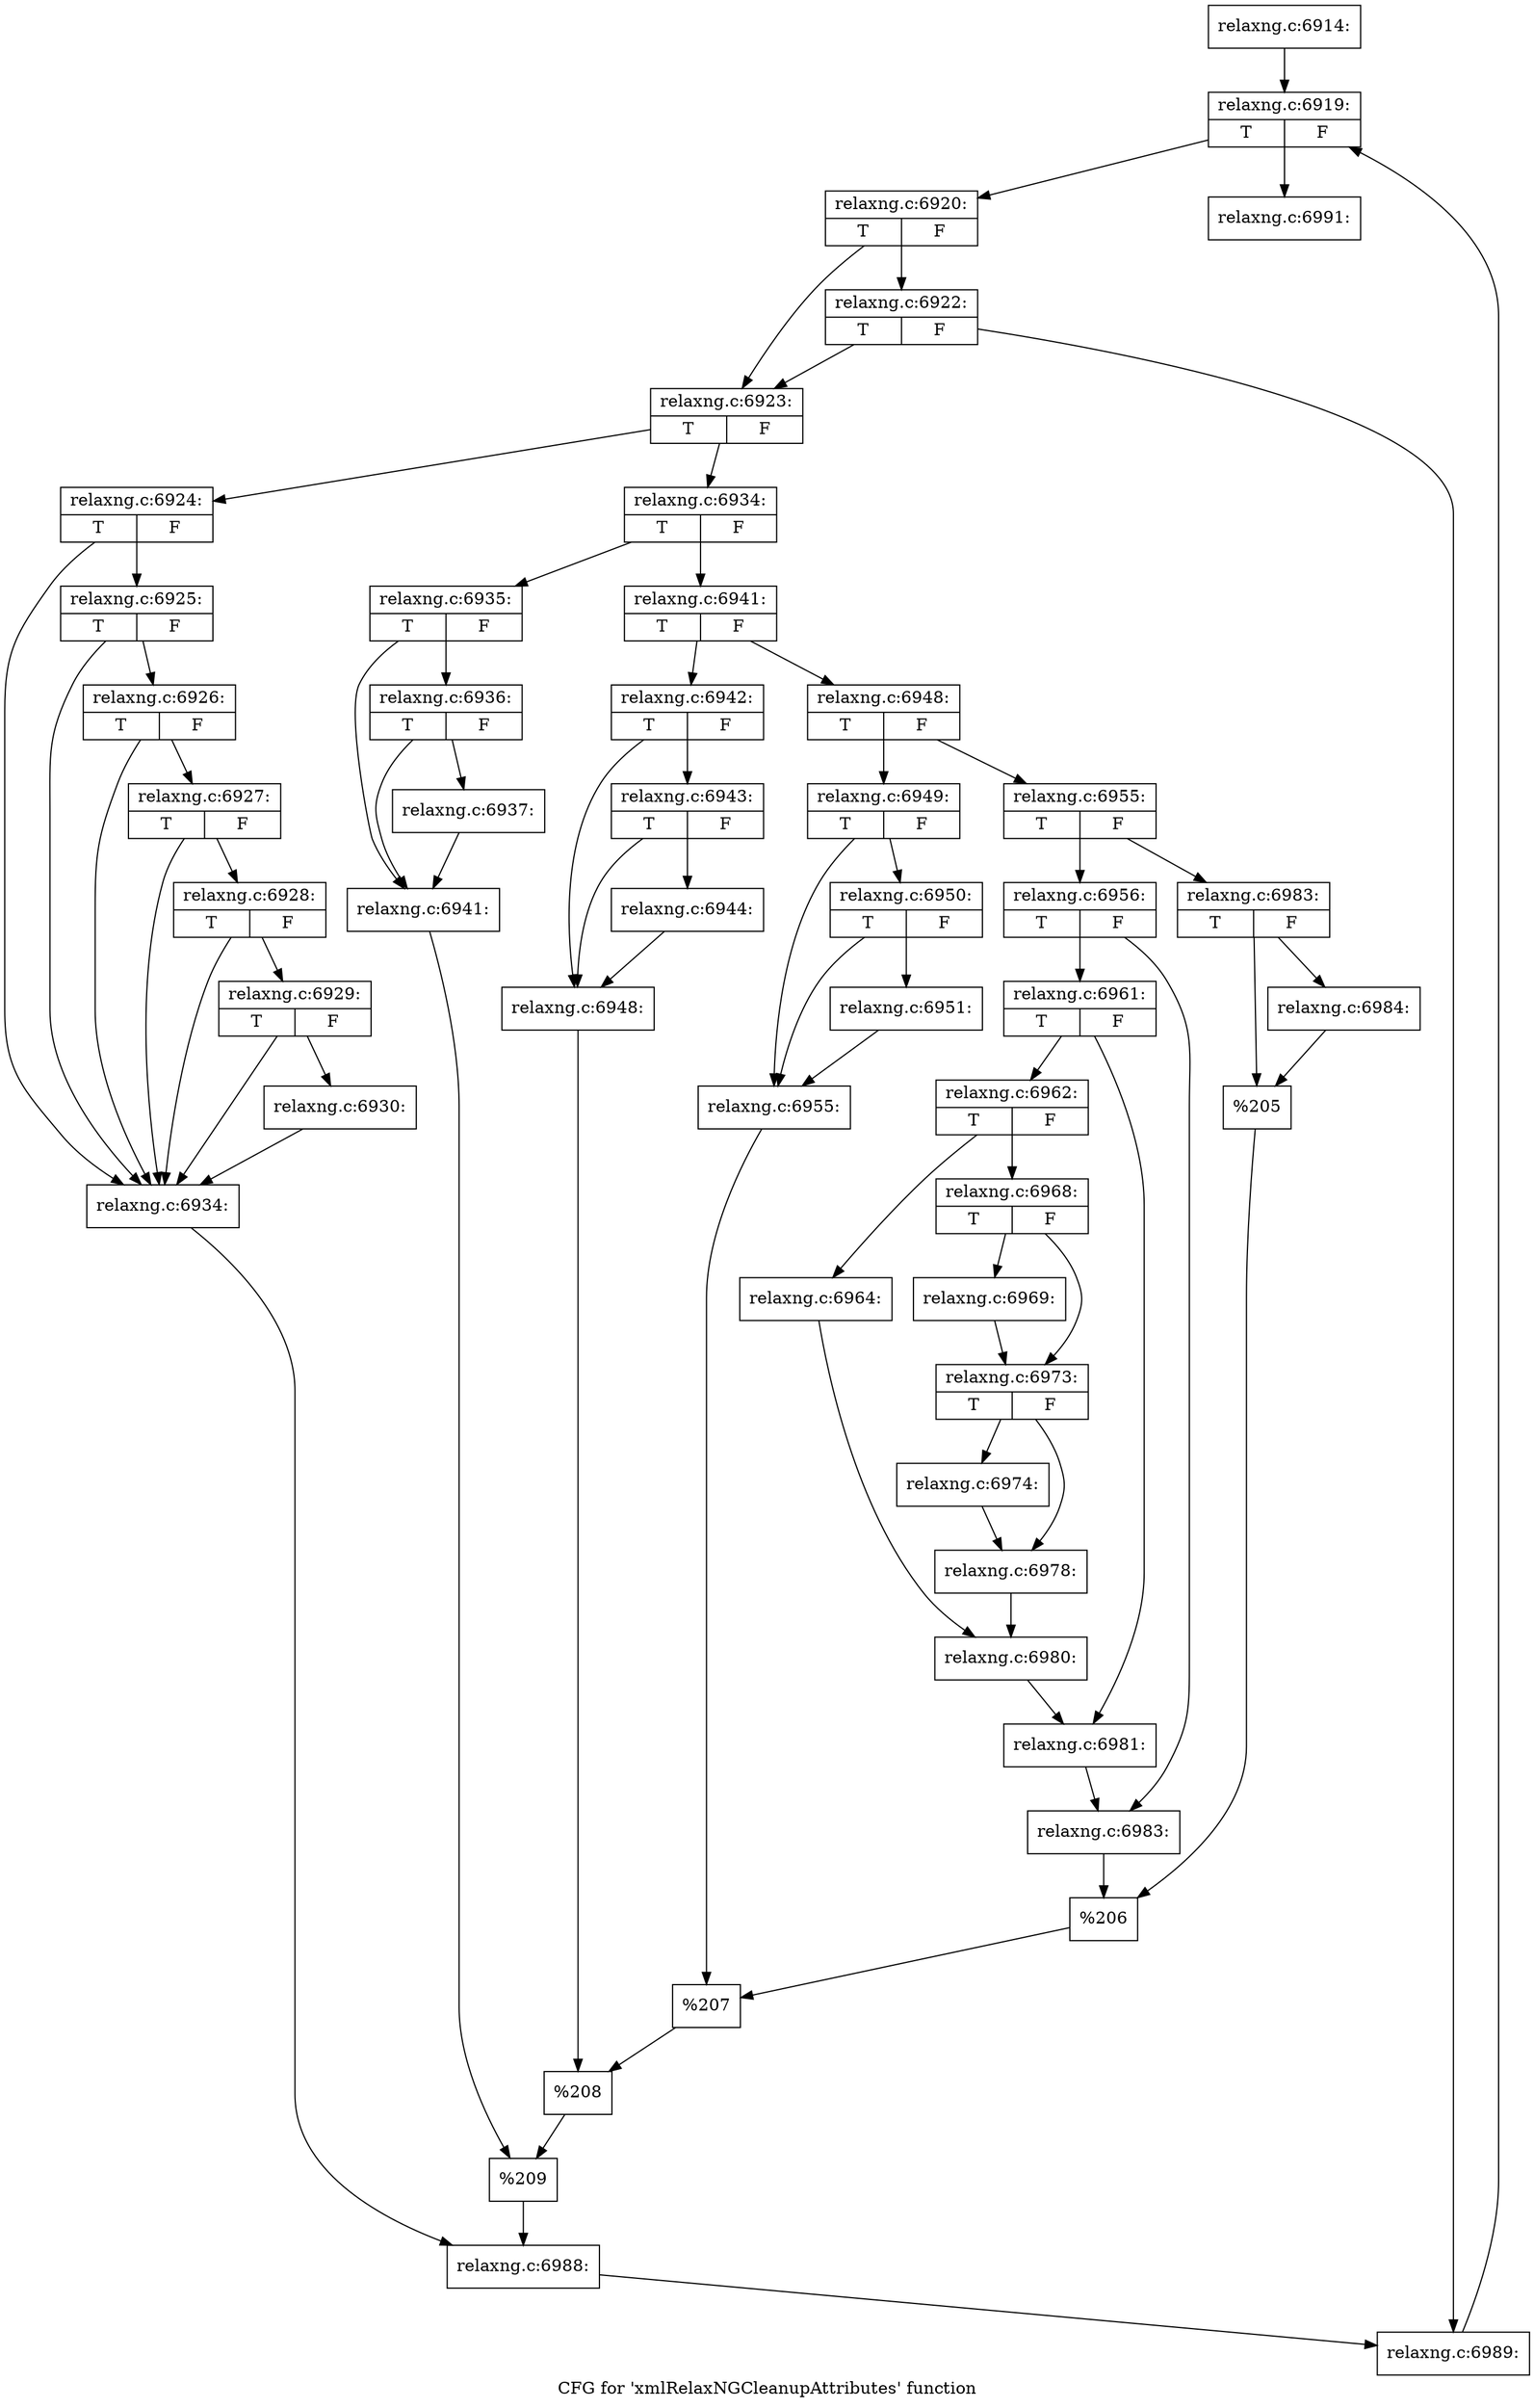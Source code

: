 digraph "CFG for 'xmlRelaxNGCleanupAttributes' function" {
	label="CFG for 'xmlRelaxNGCleanupAttributes' function";

	Node0x3b73700 [shape=record,label="{relaxng.c:6914:}"];
	Node0x3b73700 -> Node0x3bbf300;
	Node0x3bbf300 [shape=record,label="{relaxng.c:6919:|{<s0>T|<s1>F}}"];
	Node0x3bbf300 -> Node0x3bbf6f0;
	Node0x3bbf300 -> Node0x3bbf520;
	Node0x3bbf6f0 [shape=record,label="{relaxng.c:6920:|{<s0>T|<s1>F}}"];
	Node0x3bbf6f0 -> Node0x3bbfa70;
	Node0x3bbf6f0 -> Node0x3bbfb10;
	Node0x3bbfb10 [shape=record,label="{relaxng.c:6922:|{<s0>T|<s1>F}}"];
	Node0x3bbfb10 -> Node0x3bbfa70;
	Node0x3bbfb10 -> Node0x3bbfac0;
	Node0x3bbfa70 [shape=record,label="{relaxng.c:6923:|{<s0>T|<s1>F}}"];
	Node0x3bbfa70 -> Node0x3bc0530;
	Node0x3bbfa70 -> Node0x3bc05d0;
	Node0x3bc0530 [shape=record,label="{relaxng.c:6924:|{<s0>T|<s1>F}}"];
	Node0x3bc0530 -> Node0x3bc0b80;
	Node0x3bc0530 -> Node0x3bc0dd0;
	Node0x3bc0dd0 [shape=record,label="{relaxng.c:6925:|{<s0>T|<s1>F}}"];
	Node0x3bc0dd0 -> Node0x3bc0b80;
	Node0x3bc0dd0 -> Node0x3bc0d50;
	Node0x3bc0d50 [shape=record,label="{relaxng.c:6926:|{<s0>T|<s1>F}}"];
	Node0x3bc0d50 -> Node0x3bc0b80;
	Node0x3bc0d50 -> Node0x3bc0cd0;
	Node0x3bc0cd0 [shape=record,label="{relaxng.c:6927:|{<s0>T|<s1>F}}"];
	Node0x3bc0cd0 -> Node0x3bc0b80;
	Node0x3bc0cd0 -> Node0x3bc0c50;
	Node0x3bc0c50 [shape=record,label="{relaxng.c:6928:|{<s0>T|<s1>F}}"];
	Node0x3bc0c50 -> Node0x3bc0b80;
	Node0x3bc0c50 -> Node0x3bc0bd0;
	Node0x3bc0bd0 [shape=record,label="{relaxng.c:6929:|{<s0>T|<s1>F}}"];
	Node0x3bc0bd0 -> Node0x3bc0b80;
	Node0x3bc0bd0 -> Node0x3bc0b30;
	Node0x3bc0b30 [shape=record,label="{relaxng.c:6930:}"];
	Node0x3bc0b30 -> Node0x3bc0b80;
	Node0x3bc0b80 [shape=record,label="{relaxng.c:6934:}"];
	Node0x3bc0b80 -> Node0x3bc0580;
	Node0x3bc05d0 [shape=record,label="{relaxng.c:6934:|{<s0>T|<s1>F}}"];
	Node0x3bc05d0 -> Node0x3bc3520;
	Node0x3bc05d0 -> Node0x3bc35c0;
	Node0x3bc3520 [shape=record,label="{relaxng.c:6935:|{<s0>T|<s1>F}}"];
	Node0x3bc3520 -> Node0x3bc3cb0;
	Node0x3bc3520 -> Node0x3bc3d00;
	Node0x3bc3d00 [shape=record,label="{relaxng.c:6936:|{<s0>T|<s1>F}}"];
	Node0x3bc3d00 -> Node0x3bc3cb0;
	Node0x3bc3d00 -> Node0x3bc3c60;
	Node0x3bc3c60 [shape=record,label="{relaxng.c:6937:}"];
	Node0x3bc3c60 -> Node0x3bc3cb0;
	Node0x3bc3cb0 [shape=record,label="{relaxng.c:6941:}"];
	Node0x3bc3cb0 -> Node0x3bc3570;
	Node0x3bc35c0 [shape=record,label="{relaxng.c:6941:|{<s0>T|<s1>F}}"];
	Node0x3bc35c0 -> Node0x3bc4fe0;
	Node0x3bc35c0 -> Node0x3bc5080;
	Node0x3bc4fe0 [shape=record,label="{relaxng.c:6942:|{<s0>T|<s1>F}}"];
	Node0x3bc4fe0 -> Node0x3bc5630;
	Node0x3bc4fe0 -> Node0x3bc5680;
	Node0x3bc5680 [shape=record,label="{relaxng.c:6943:|{<s0>T|<s1>F}}"];
	Node0x3bc5680 -> Node0x3bc5630;
	Node0x3bc5680 -> Node0x3bc55e0;
	Node0x3bc55e0 [shape=record,label="{relaxng.c:6944:}"];
	Node0x3bc55e0 -> Node0x3bc5630;
	Node0x3bc5630 [shape=record,label="{relaxng.c:6948:}"];
	Node0x3bc5630 -> Node0x3bc5030;
	Node0x3bc5080 [shape=record,label="{relaxng.c:6948:|{<s0>T|<s1>F}}"];
	Node0x3bc5080 -> Node0x3bc6820;
	Node0x3bc5080 -> Node0x3bc68c0;
	Node0x3bc6820 [shape=record,label="{relaxng.c:6949:|{<s0>T|<s1>F}}"];
	Node0x3bc6820 -> Node0x3bc6fe0;
	Node0x3bc6820 -> Node0x3bc7030;
	Node0x3bc7030 [shape=record,label="{relaxng.c:6950:|{<s0>T|<s1>F}}"];
	Node0x3bc7030 -> Node0x3bc6fe0;
	Node0x3bc7030 -> Node0x3bc6f90;
	Node0x3bc6f90 [shape=record,label="{relaxng.c:6951:}"];
	Node0x3bc6f90 -> Node0x3bc6fe0;
	Node0x3bc6fe0 [shape=record,label="{relaxng.c:6955:}"];
	Node0x3bc6fe0 -> Node0x3bc6870;
	Node0x3bc68c0 [shape=record,label="{relaxng.c:6955:|{<s0>T|<s1>F}}"];
	Node0x3bc68c0 -> Node0x3bc8310;
	Node0x3bc68c0 -> Node0x3bc83b0;
	Node0x3bc8310 [shape=record,label="{relaxng.c:6956:|{<s0>T|<s1>F}}"];
	Node0x3bc8310 -> Node0x3bc98d0;
	Node0x3bc8310 -> Node0x3bc9c00;
	Node0x3bc98d0 [shape=record,label="{relaxng.c:6961:|{<s0>T|<s1>F}}"];
	Node0x3bc98d0 -> Node0x3bca120;
	Node0x3bc98d0 -> Node0x3bca170;
	Node0x3bca120 [shape=record,label="{relaxng.c:6962:|{<s0>T|<s1>F}}"];
	Node0x3bca120 -> Node0x3bca6e0;
	Node0x3bca120 -> Node0x3bca780;
	Node0x3bca6e0 [shape=record,label="{relaxng.c:6964:}"];
	Node0x3bca6e0 -> Node0x3bca730;
	Node0x3bca780 [shape=record,label="{relaxng.c:6968:|{<s0>T|<s1>F}}"];
	Node0x3bca780 -> Node0x3bcb150;
	Node0x3bca780 -> Node0x3bcb1a0;
	Node0x3bcb150 [shape=record,label="{relaxng.c:6969:}"];
	Node0x3bcb150 -> Node0x3bcb1a0;
	Node0x3bcb1a0 [shape=record,label="{relaxng.c:6973:|{<s0>T|<s1>F}}"];
	Node0x3bcb1a0 -> Node0x3bcbca0;
	Node0x3bcb1a0 -> Node0x3bcbcf0;
	Node0x3bcbca0 [shape=record,label="{relaxng.c:6974:}"];
	Node0x3bcbca0 -> Node0x3bcbcf0;
	Node0x3bcbcf0 [shape=record,label="{relaxng.c:6978:}"];
	Node0x3bcbcf0 -> Node0x3bca730;
	Node0x3bca730 [shape=record,label="{relaxng.c:6980:}"];
	Node0x3bca730 -> Node0x3bca170;
	Node0x3bca170 [shape=record,label="{relaxng.c:6981:}"];
	Node0x3bca170 -> Node0x3bc9c00;
	Node0x3bc9c00 [shape=record,label="{relaxng.c:6983:}"];
	Node0x3bc9c00 -> Node0x3bc8360;
	Node0x3bc83b0 [shape=record,label="{relaxng.c:6983:|{<s0>T|<s1>F}}"];
	Node0x3bc83b0 -> Node0x3bcced0;
	Node0x3bc83b0 -> Node0x3bcce80;
	Node0x3bcce80 [shape=record,label="{relaxng.c:6984:}"];
	Node0x3bcce80 -> Node0x3bcced0;
	Node0x3bcced0 [shape=record,label="{%205}"];
	Node0x3bcced0 -> Node0x3bc8360;
	Node0x3bc8360 [shape=record,label="{%206}"];
	Node0x3bc8360 -> Node0x3bc6870;
	Node0x3bc6870 [shape=record,label="{%207}"];
	Node0x3bc6870 -> Node0x3bc5030;
	Node0x3bc5030 [shape=record,label="{%208}"];
	Node0x3bc5030 -> Node0x3bc3570;
	Node0x3bc3570 [shape=record,label="{%209}"];
	Node0x3bc3570 -> Node0x3bc0580;
	Node0x3bc0580 [shape=record,label="{relaxng.c:6988:}"];
	Node0x3bc0580 -> Node0x3bbfac0;
	Node0x3bbfac0 [shape=record,label="{relaxng.c:6989:}"];
	Node0x3bbfac0 -> Node0x3bbf300;
	Node0x3bbf520 [shape=record,label="{relaxng.c:6991:}"];
}
